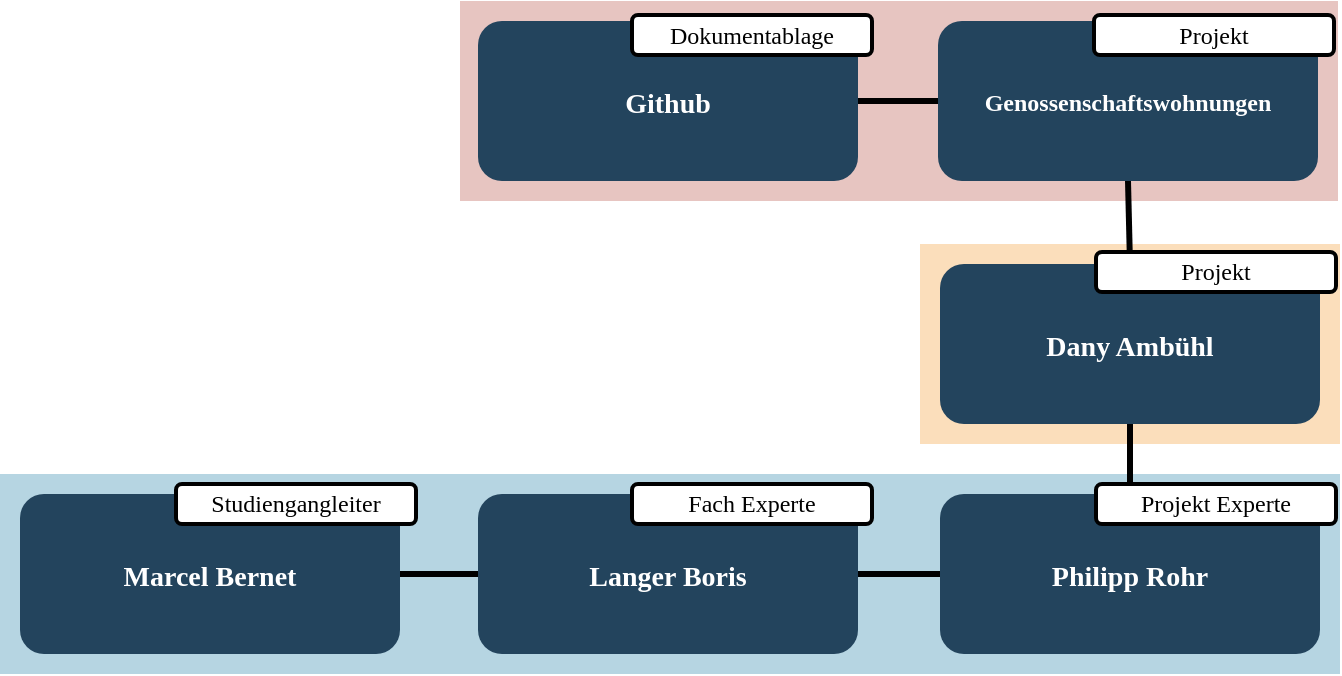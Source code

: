 <mxfile>
    <diagram name="Page-1" id="2c0d36ab-eaac-3732-788b-9136903baeff">
        <mxGraphModel dx="1581" dy="728" grid="1" gridSize="10" guides="1" tooltips="1" connect="1" arrows="1" fold="1" page="1" pageScale="1.5" pageWidth="1169" pageHeight="827" background="none" math="0" shadow="0">
            <root>
                <mxCell id="0"/>
                <mxCell id="1" parent="0"/>
                <mxCell id="123" value="" style="fillColor=#AE4132;strokeColor=none;opacity=30;" parent="1" vertex="1">
                    <mxGeometry x="520" y="178.5" width="439" height="100" as="geometry"/>
                </mxCell>
                <mxCell id="122" value="" style="fillColor=#10739E;strokeColor=none;opacity=30;" parent="1" vertex="1">
                    <mxGeometry x="290" y="415" width="670" height="100" as="geometry"/>
                </mxCell>
                <mxCell id="120" value="" style="fillColor=#F2931E;strokeColor=none;opacity=30;" parent="1" vertex="1">
                    <mxGeometry x="750" y="300" width="210" height="100" as="geometry"/>
                </mxCell>
                <mxCell id="2" value="Genossenschaftswohnungen" style="rounded=1;fillColor=#23445D;gradientColor=none;strokeColor=none;fontColor=#FFFFFF;fontStyle=1;fontFamily=Tahoma;fontSize=12;" parent="1" vertex="1">
                    <mxGeometry x="759" y="188.5" width="190" height="80" as="geometry"/>
                </mxCell>
                <mxCell id="4" value="Langer Boris" style="rounded=1;fillColor=#23445D;gradientColor=none;strokeColor=none;fontColor=#FFFFFF;fontStyle=1;fontFamily=Tahoma;fontSize=14" parent="1" vertex="1">
                    <mxGeometry x="529.0" y="425" width="190" height="80" as="geometry"/>
                </mxCell>
                <mxCell id="10" value="Philipp Rohr" style="rounded=1;fillColor=#23445D;gradientColor=none;strokeColor=none;fontColor=#FFFFFF;fontStyle=1;fontFamily=Tahoma;fontSize=14" parent="1" vertex="1">
                    <mxGeometry x="760" y="425" width="190" height="80" as="geometry"/>
                </mxCell>
                <mxCell id="12" value="Dany Ambühl" style="rounded=1;fillColor=#23445D;gradientColor=none;strokeColor=none;fontColor=#FFFFFF;fontStyle=1;fontFamily=Tahoma;fontSize=14" parent="1" vertex="1">
                    <mxGeometry x="760.0" y="310" width="190" height="80" as="geometry"/>
                </mxCell>
                <mxCell id="9tRRL9XbMgnSDc0lEwPz-123" value="Github" style="rounded=1;fillColor=#23445D;gradientColor=none;strokeColor=none;fontColor=#FFFFFF;fontStyle=1;fontFamily=Tahoma;fontSize=14" parent="1" vertex="1">
                    <mxGeometry x="529" y="188.5" width="190" height="80" as="geometry"/>
                </mxCell>
                <mxCell id="9tRRL9XbMgnSDc0lEwPz-125" value="Marcel Bernet" style="rounded=1;fillColor=#23445D;gradientColor=none;strokeColor=none;fontColor=#FFFFFF;fontStyle=1;fontFamily=Tahoma;fontSize=14" parent="1" vertex="1">
                    <mxGeometry x="300.0" y="425" width="190" height="80" as="geometry"/>
                </mxCell>
                <mxCell id="9tRRL9XbMgnSDc0lEwPz-126" value="" style="endArrow=none;html=1;rounded=0;entryX=0.5;entryY=1;entryDx=0;entryDy=0;exitX=0.5;exitY=0;exitDx=0;exitDy=0;strokeWidth=3;" parent="1" source="12" target="2" edge="1">
                    <mxGeometry width="50" height="50" relative="1" as="geometry">
                        <mxPoint x="520" y="340" as="sourcePoint"/>
                        <mxPoint x="570" y="290" as="targetPoint"/>
                    </mxGeometry>
                </mxCell>
                <mxCell id="9tRRL9XbMgnSDc0lEwPz-128" value="" style="endArrow=none;html=1;rounded=0;entryX=0.5;entryY=1;entryDx=0;entryDy=0;strokeWidth=3;" parent="1" source="10" target="12" edge="1">
                    <mxGeometry width="50" height="50" relative="1" as="geometry">
                        <mxPoint x="865" y="320" as="sourcePoint"/>
                        <mxPoint x="864" y="278.5" as="targetPoint"/>
                    </mxGeometry>
                </mxCell>
                <mxCell id="9tRRL9XbMgnSDc0lEwPz-129" value="" style="endArrow=none;html=1;rounded=0;entryX=1;entryY=0.5;entryDx=0;entryDy=0;strokeWidth=3;exitX=0;exitY=0.5;exitDx=0;exitDy=0;" parent="1" source="10" target="4" edge="1">
                    <mxGeometry width="50" height="50" relative="1" as="geometry">
                        <mxPoint x="865" y="435" as="sourcePoint"/>
                        <mxPoint x="865" y="400" as="targetPoint"/>
                    </mxGeometry>
                </mxCell>
                <mxCell id="9tRRL9XbMgnSDc0lEwPz-130" value="" style="endArrow=none;html=1;rounded=0;entryX=1;entryY=0.5;entryDx=0;entryDy=0;strokeWidth=3;exitX=0;exitY=0.5;exitDx=0;exitDy=0;" parent="1" source="4" target="9tRRL9XbMgnSDc0lEwPz-125" edge="1">
                    <mxGeometry width="50" height="50" relative="1" as="geometry">
                        <mxPoint x="520" y="440" as="sourcePoint"/>
                        <mxPoint x="479.0" y="440" as="targetPoint"/>
                    </mxGeometry>
                </mxCell>
                <mxCell id="9tRRL9XbMgnSDc0lEwPz-131" value="" style="endArrow=none;html=1;rounded=0;entryX=0;entryY=0.5;entryDx=0;entryDy=0;strokeWidth=3;" parent="1" source="9tRRL9XbMgnSDc0lEwPz-123" target="2" edge="1">
                    <mxGeometry width="50" height="50" relative="1" as="geometry">
                        <mxPoint x="865" y="320" as="sourcePoint"/>
                        <mxPoint x="864" y="278.5" as="targetPoint"/>
                    </mxGeometry>
                </mxCell>
                <mxCell id="9tRRL9XbMgnSDc0lEwPz-133" value="&lt;font face=&quot;Tahoma&quot;&gt;Projekt&lt;/font&gt;" style="rounded=1;whiteSpace=wrap;html=1;strokeWidth=2;" parent="1" vertex="1">
                    <mxGeometry x="837" y="185.5" width="120" height="20" as="geometry"/>
                </mxCell>
                <mxCell id="9tRRL9XbMgnSDc0lEwPz-135" value="&lt;font face=&quot;Tahoma&quot;&gt;Dokumentablage&lt;/font&gt;" style="rounded=1;whiteSpace=wrap;html=1;strokeWidth=2;" parent="1" vertex="1">
                    <mxGeometry x="606" y="185.5" width="120" height="20" as="geometry"/>
                </mxCell>
                <mxCell id="9tRRL9XbMgnSDc0lEwPz-136" value="&lt;font face=&quot;Tahoma&quot;&gt;Projekt&lt;/font&gt;" style="rounded=1;whiteSpace=wrap;html=1;strokeWidth=2;" parent="1" vertex="1">
                    <mxGeometry x="838" y="304" width="120" height="20" as="geometry"/>
                </mxCell>
                <mxCell id="9tRRL9XbMgnSDc0lEwPz-137" value="&lt;font face=&quot;Tahoma&quot;&gt;Projekt Experte&lt;/font&gt;" style="rounded=1;whiteSpace=wrap;html=1;strokeWidth=2;" parent="1" vertex="1">
                    <mxGeometry x="838" y="420" width="120" height="20" as="geometry"/>
                </mxCell>
                <mxCell id="9tRRL9XbMgnSDc0lEwPz-138" value="&lt;font face=&quot;Tahoma&quot;&gt;Fach Experte&lt;/font&gt;" style="rounded=1;whiteSpace=wrap;html=1;strokeWidth=2;" parent="1" vertex="1">
                    <mxGeometry x="606" y="420" width="120" height="20" as="geometry"/>
                </mxCell>
                <mxCell id="9tRRL9XbMgnSDc0lEwPz-139" value="&lt;font face=&quot;Tahoma&quot;&gt;Studiengangleiter&lt;/font&gt;" style="rounded=1;whiteSpace=wrap;html=1;strokeWidth=2;" parent="1" vertex="1">
                    <mxGeometry x="378" y="420" width="120" height="20" as="geometry"/>
                </mxCell>
            </root>
        </mxGraphModel>
    </diagram>
</mxfile>
